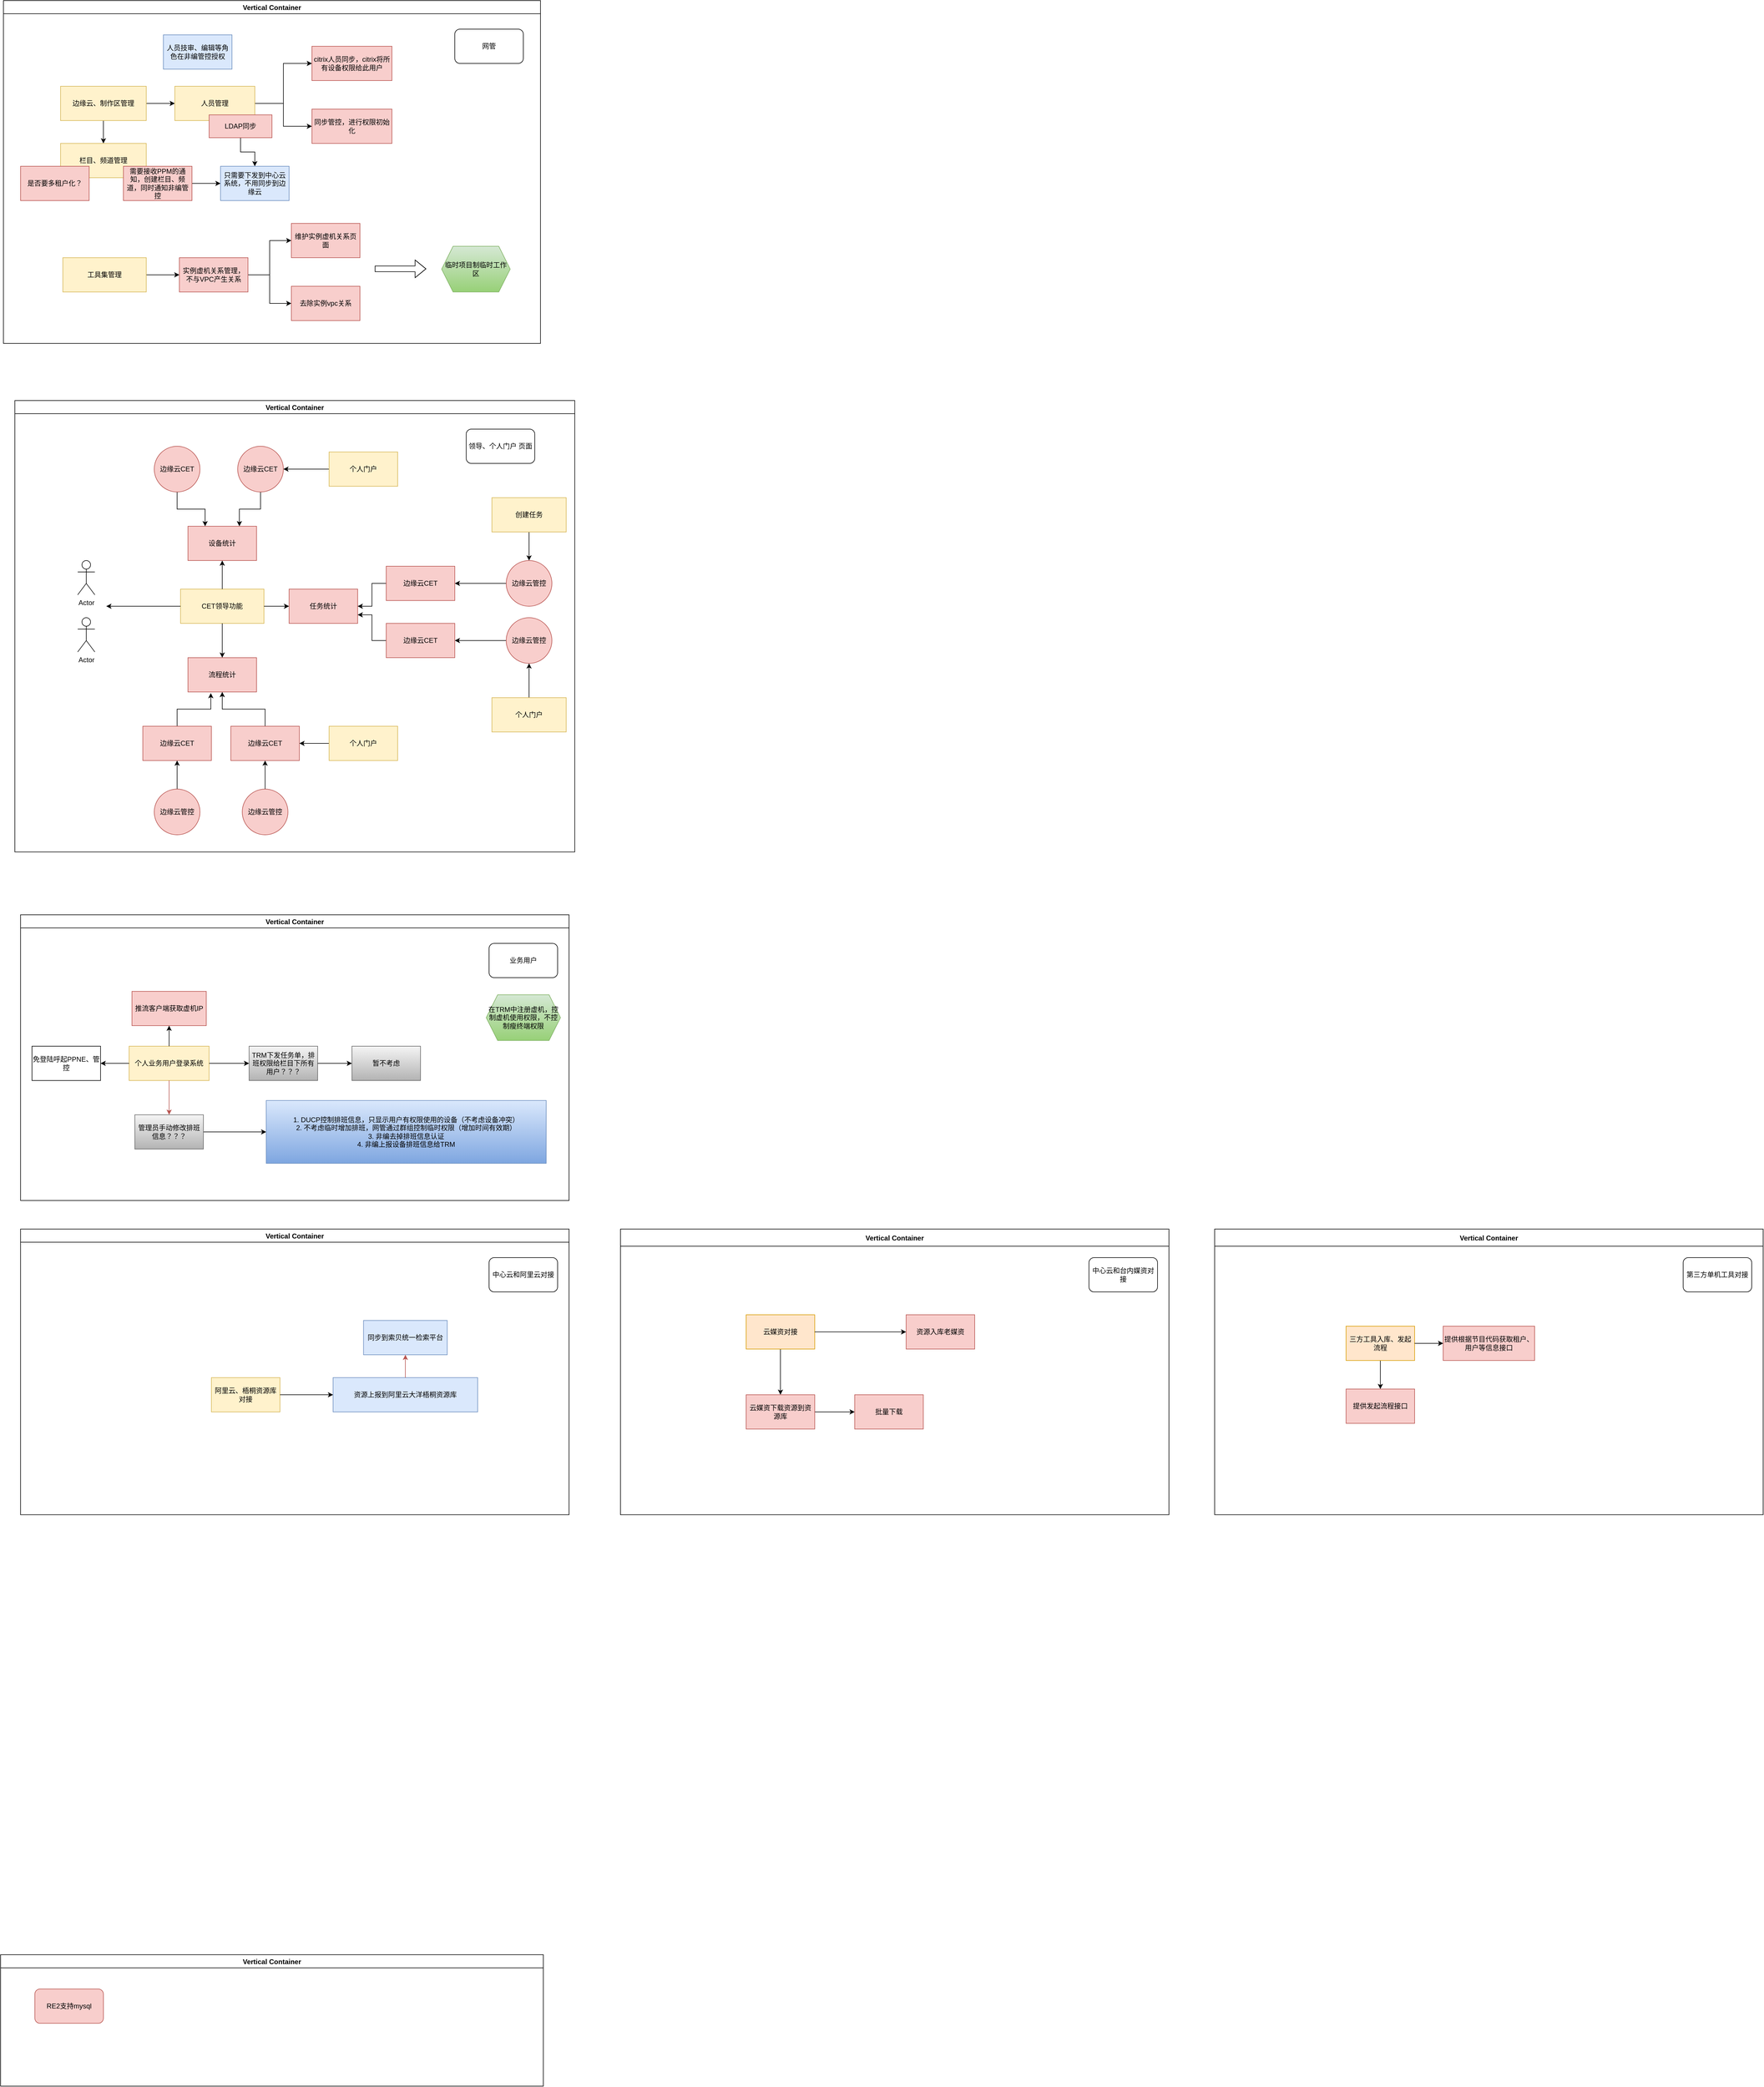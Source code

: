 <mxfile version="14.9.7" type="github">
  <diagram id="pr3Yv3HZAjAhcJfGRRTj" name="Page-1">
    <mxGraphModel dx="1422" dy="762" grid="1" gridSize="10" guides="1" tooltips="1" connect="1" arrows="1" fold="1" page="1" pageScale="1" pageWidth="827" pageHeight="1169" math="0" shadow="0">
      <root>
        <mxCell id="0" />
        <mxCell id="1" parent="0" />
        <mxCell id="z8GbKeVqfSj8ncmRfNg8-6" style="edgeStyle=orthogonalEdgeStyle;rounded=0;orthogonalLoop=1;jettySize=auto;html=1;exitX=0.5;exitY=1;exitDx=0;exitDy=0;entryX=0.5;entryY=0;entryDx=0;entryDy=0;" edge="1" parent="1" source="z8GbKeVqfSj8ncmRfNg8-1" target="z8GbKeVqfSj8ncmRfNg8-3">
          <mxGeometry relative="1" as="geometry" />
        </mxCell>
        <mxCell id="z8GbKeVqfSj8ncmRfNg8-10" style="edgeStyle=orthogonalEdgeStyle;rounded=0;orthogonalLoop=1;jettySize=auto;html=1;exitX=1;exitY=0.5;exitDx=0;exitDy=0;" edge="1" parent="1" source="z8GbKeVqfSj8ncmRfNg8-1" target="z8GbKeVqfSj8ncmRfNg8-8">
          <mxGeometry relative="1" as="geometry" />
        </mxCell>
        <mxCell id="z8GbKeVqfSj8ncmRfNg8-1" value="边缘云、制作区管理" style="rounded=0;whiteSpace=wrap;html=1;fillColor=#fff2cc;strokeColor=#d6b656;" vertex="1" parent="1">
          <mxGeometry x="230" y="180" width="150" height="60" as="geometry" />
        </mxCell>
        <mxCell id="z8GbKeVqfSj8ncmRfNg8-3" value="栏目、频道管理" style="rounded=0;whiteSpace=wrap;html=1;fillColor=#fff2cc;strokeColor=#d6b656;" vertex="1" parent="1">
          <mxGeometry x="230" y="280" width="150" height="60" as="geometry" />
        </mxCell>
        <mxCell id="z8GbKeVqfSj8ncmRfNg8-240" style="edgeStyle=orthogonalEdgeStyle;rounded=0;orthogonalLoop=1;jettySize=auto;html=1;exitX=1;exitY=0.5;exitDx=0;exitDy=0;entryX=0;entryY=0.5;entryDx=0;entryDy=0;" edge="1" parent="1" source="z8GbKeVqfSj8ncmRfNg8-7" target="z8GbKeVqfSj8ncmRfNg8-238">
          <mxGeometry relative="1" as="geometry" />
        </mxCell>
        <mxCell id="z8GbKeVqfSj8ncmRfNg8-7" value="需要接收PPM的通知，创建栏目、频道，同时通知非编管控" style="rounded=0;whiteSpace=wrap;html=1;fillColor=#f8cecc;strokeColor=#b85450;" vertex="1" parent="1">
          <mxGeometry x="340" y="320" width="120" height="60" as="geometry" />
        </mxCell>
        <mxCell id="z8GbKeVqfSj8ncmRfNg8-12" style="edgeStyle=orthogonalEdgeStyle;rounded=0;orthogonalLoop=1;jettySize=auto;html=1;exitX=1;exitY=0.5;exitDx=0;exitDy=0;entryX=0;entryY=0.5;entryDx=0;entryDy=0;" edge="1" parent="1" source="z8GbKeVqfSj8ncmRfNg8-8" target="z8GbKeVqfSj8ncmRfNg8-11">
          <mxGeometry relative="1" as="geometry" />
        </mxCell>
        <mxCell id="z8GbKeVqfSj8ncmRfNg8-17" value="" style="edgeStyle=orthogonalEdgeStyle;rounded=0;orthogonalLoop=1;jettySize=auto;html=1;" edge="1" parent="1" source="z8GbKeVqfSj8ncmRfNg8-8" target="z8GbKeVqfSj8ncmRfNg8-16">
          <mxGeometry relative="1" as="geometry" />
        </mxCell>
        <mxCell id="z8GbKeVqfSj8ncmRfNg8-8" value="人员管理" style="rounded=0;whiteSpace=wrap;html=1;fillColor=#fff2cc;strokeColor=#d6b656;" vertex="1" parent="1">
          <mxGeometry x="430" y="180" width="140" height="60" as="geometry" />
        </mxCell>
        <mxCell id="z8GbKeVqfSj8ncmRfNg8-239" style="edgeStyle=orthogonalEdgeStyle;rounded=0;orthogonalLoop=1;jettySize=auto;html=1;exitX=0.5;exitY=1;exitDx=0;exitDy=0;entryX=0.5;entryY=0;entryDx=0;entryDy=0;" edge="1" parent="1" source="z8GbKeVqfSj8ncmRfNg8-9" target="z8GbKeVqfSj8ncmRfNg8-238">
          <mxGeometry relative="1" as="geometry" />
        </mxCell>
        <mxCell id="z8GbKeVqfSj8ncmRfNg8-9" value="LDAP同步" style="rounded=0;whiteSpace=wrap;html=1;fillColor=#f8cecc;strokeColor=#b85450;" vertex="1" parent="1">
          <mxGeometry x="490" y="230" width="110" height="40" as="geometry" />
        </mxCell>
        <mxCell id="z8GbKeVqfSj8ncmRfNg8-11" value="citrix人员同步，citrix将所有设备权限给此用户" style="rounded=0;whiteSpace=wrap;html=1;fillColor=#f8cecc;strokeColor=#b85450;" vertex="1" parent="1">
          <mxGeometry x="670" y="110" width="140" height="60" as="geometry" />
        </mxCell>
        <mxCell id="z8GbKeVqfSj8ncmRfNg8-14" value="人员技审、编辑等角色在非编管控授权" style="rounded=0;whiteSpace=wrap;html=1;fillColor=#dae8fc;strokeColor=#6c8ebf;" vertex="1" parent="1">
          <mxGeometry x="410" y="90" width="120" height="60" as="geometry" />
        </mxCell>
        <mxCell id="z8GbKeVqfSj8ncmRfNg8-16" value="同步管控，进行权限初始化" style="rounded=0;whiteSpace=wrap;html=1;fillColor=#f8cecc;strokeColor=#b85450;" vertex="1" parent="1">
          <mxGeometry x="670" y="220" width="140" height="60" as="geometry" />
        </mxCell>
        <mxCell id="z8GbKeVqfSj8ncmRfNg8-21" style="edgeStyle=orthogonalEdgeStyle;rounded=0;orthogonalLoop=1;jettySize=auto;html=1;exitX=1;exitY=0.5;exitDx=0;exitDy=0;" edge="1" parent="1" source="z8GbKeVqfSj8ncmRfNg8-20" target="z8GbKeVqfSj8ncmRfNg8-22">
          <mxGeometry relative="1" as="geometry">
            <mxPoint x="424" y="510" as="targetPoint" />
          </mxGeometry>
        </mxCell>
        <mxCell id="z8GbKeVqfSj8ncmRfNg8-20" value="工具集管理" style="rounded=0;whiteSpace=wrap;html=1;fillColor=#fff2cc;strokeColor=#d6b656;" vertex="1" parent="1">
          <mxGeometry x="234" y="480" width="146" height="60" as="geometry" />
        </mxCell>
        <mxCell id="z8GbKeVqfSj8ncmRfNg8-24" style="edgeStyle=orthogonalEdgeStyle;rounded=0;orthogonalLoop=1;jettySize=auto;html=1;exitX=1;exitY=0.5;exitDx=0;exitDy=0;" edge="1" parent="1" source="z8GbKeVqfSj8ncmRfNg8-22" target="z8GbKeVqfSj8ncmRfNg8-25">
          <mxGeometry relative="1" as="geometry">
            <mxPoint x="654" y="450" as="targetPoint" />
          </mxGeometry>
        </mxCell>
        <mxCell id="z8GbKeVqfSj8ncmRfNg8-26" style="edgeStyle=orthogonalEdgeStyle;rounded=0;orthogonalLoop=1;jettySize=auto;html=1;exitX=1;exitY=0.5;exitDx=0;exitDy=0;" edge="1" parent="1" source="z8GbKeVqfSj8ncmRfNg8-22" target="z8GbKeVqfSj8ncmRfNg8-27">
          <mxGeometry relative="1" as="geometry">
            <mxPoint x="634" y="570" as="targetPoint" />
          </mxGeometry>
        </mxCell>
        <mxCell id="z8GbKeVqfSj8ncmRfNg8-22" value="实例虚机关系管理，不与VPC产生关系" style="rounded=0;whiteSpace=wrap;html=1;fillColor=#f8cecc;strokeColor=#b85450;" vertex="1" parent="1">
          <mxGeometry x="438" y="480" width="120" height="60" as="geometry" />
        </mxCell>
        <mxCell id="z8GbKeVqfSj8ncmRfNg8-25" value="维护实例虚机关系页面" style="rounded=0;whiteSpace=wrap;html=1;fillColor=#f8cecc;strokeColor=#b85450;" vertex="1" parent="1">
          <mxGeometry x="634" y="420" width="120" height="60" as="geometry" />
        </mxCell>
        <mxCell id="z8GbKeVqfSj8ncmRfNg8-27" value="去除实例vpc关系" style="rounded=0;whiteSpace=wrap;html=1;fillColor=#f8cecc;strokeColor=#b85450;" vertex="1" parent="1">
          <mxGeometry x="634" y="530" width="120" height="60" as="geometry" />
        </mxCell>
        <mxCell id="z8GbKeVqfSj8ncmRfNg8-30" value="Vertical Container" style="swimlane;" vertex="1" parent="1">
          <mxGeometry x="130" y="30" width="940" height="600" as="geometry" />
        </mxCell>
        <mxCell id="z8GbKeVqfSj8ncmRfNg8-23" value="网管" style="rounded=1;whiteSpace=wrap;html=1;" vertex="1" parent="z8GbKeVqfSj8ncmRfNg8-30">
          <mxGeometry x="790" y="50" width="120" height="60" as="geometry" />
        </mxCell>
        <mxCell id="z8GbKeVqfSj8ncmRfNg8-15" value="临时项目制临时工作区" style="shape=hexagon;perimeter=hexagonPerimeter2;whiteSpace=wrap;html=1;fixedSize=1;gradientColor=#97d077;fillColor=#d5e8d4;strokeColor=#82b366;" vertex="1" parent="z8GbKeVqfSj8ncmRfNg8-30">
          <mxGeometry x="767" y="430" width="120" height="80" as="geometry" />
        </mxCell>
        <mxCell id="z8GbKeVqfSj8ncmRfNg8-31" value="" style="shape=flexArrow;endArrow=classic;html=1;" edge="1" parent="z8GbKeVqfSj8ncmRfNg8-30">
          <mxGeometry width="50" height="50" relative="1" as="geometry">
            <mxPoint x="650" y="469.5" as="sourcePoint" />
            <mxPoint x="740" y="469.5" as="targetPoint" />
            <Array as="points">
              <mxPoint x="710" y="469.5" />
            </Array>
          </mxGeometry>
        </mxCell>
        <mxCell id="z8GbKeVqfSj8ncmRfNg8-13" value="是否要多租户化？" style="rounded=0;whiteSpace=wrap;html=1;fillColor=#f8cecc;strokeColor=#b85450;" vertex="1" parent="z8GbKeVqfSj8ncmRfNg8-30">
          <mxGeometry x="30" y="290" width="120" height="60" as="geometry" />
        </mxCell>
        <mxCell id="z8GbKeVqfSj8ncmRfNg8-238" value="只需要下发到中心云系统，不用同步到边缘云" style="rounded=0;whiteSpace=wrap;html=1;fillColor=#dae8fc;strokeColor=#6c8ebf;" vertex="1" parent="z8GbKeVqfSj8ncmRfNg8-30">
          <mxGeometry x="380" y="290" width="120" height="60" as="geometry" />
        </mxCell>
        <mxCell id="z8GbKeVqfSj8ncmRfNg8-32" value="Vertical Container" style="swimlane;" vertex="1" parent="1">
          <mxGeometry x="150" y="730" width="980" height="790" as="geometry" />
        </mxCell>
        <mxCell id="z8GbKeVqfSj8ncmRfNg8-33" value="领导、个人门户 页面" style="rounded=1;whiteSpace=wrap;html=1;" vertex="1" parent="z8GbKeVqfSj8ncmRfNg8-32">
          <mxGeometry x="790" y="50" width="120" height="60" as="geometry" />
        </mxCell>
        <mxCell id="z8GbKeVqfSj8ncmRfNg8-36" value="CET领导功能" style="rounded=0;whiteSpace=wrap;html=1;fillColor=#fff2cc;strokeColor=#d6b656;" vertex="1" parent="z8GbKeVqfSj8ncmRfNg8-32">
          <mxGeometry x="290" y="330" width="146" height="60" as="geometry" />
        </mxCell>
        <mxCell id="z8GbKeVqfSj8ncmRfNg8-38" value="设备统计" style="rounded=0;whiteSpace=wrap;html=1;fillColor=#f8cecc;strokeColor=#b85450;" vertex="1" parent="z8GbKeVqfSj8ncmRfNg8-32">
          <mxGeometry x="303" y="220" width="120" height="60" as="geometry" />
        </mxCell>
        <mxCell id="z8GbKeVqfSj8ncmRfNg8-37" style="edgeStyle=orthogonalEdgeStyle;rounded=0;orthogonalLoop=1;jettySize=auto;html=1;exitX=0.5;exitY=0;exitDx=0;exitDy=0;" edge="1" parent="z8GbKeVqfSj8ncmRfNg8-32" source="z8GbKeVqfSj8ncmRfNg8-36" target="z8GbKeVqfSj8ncmRfNg8-38">
          <mxGeometry relative="1" as="geometry">
            <mxPoint x="363" y="280" as="targetPoint" />
          </mxGeometry>
        </mxCell>
        <mxCell id="z8GbKeVqfSj8ncmRfNg8-40" value="任务统计" style="rounded=0;whiteSpace=wrap;html=1;fillColor=#f8cecc;strokeColor=#b85450;" vertex="1" parent="z8GbKeVqfSj8ncmRfNg8-32">
          <mxGeometry x="480" y="330" width="120" height="60" as="geometry" />
        </mxCell>
        <mxCell id="z8GbKeVqfSj8ncmRfNg8-39" style="edgeStyle=orthogonalEdgeStyle;rounded=0;orthogonalLoop=1;jettySize=auto;html=1;exitX=1;exitY=0.5;exitDx=0;exitDy=0;" edge="1" parent="z8GbKeVqfSj8ncmRfNg8-32" source="z8GbKeVqfSj8ncmRfNg8-36" target="z8GbKeVqfSj8ncmRfNg8-40">
          <mxGeometry relative="1" as="geometry">
            <mxPoint x="490" y="360" as="targetPoint" />
          </mxGeometry>
        </mxCell>
        <mxCell id="z8GbKeVqfSj8ncmRfNg8-42" value="流程统计" style="rounded=0;whiteSpace=wrap;html=1;fillColor=#f8cecc;strokeColor=#b85450;" vertex="1" parent="z8GbKeVqfSj8ncmRfNg8-32">
          <mxGeometry x="303" y="450" width="120" height="60" as="geometry" />
        </mxCell>
        <mxCell id="z8GbKeVqfSj8ncmRfNg8-41" style="edgeStyle=orthogonalEdgeStyle;rounded=0;orthogonalLoop=1;jettySize=auto;html=1;exitX=0.5;exitY=1;exitDx=0;exitDy=0;" edge="1" parent="z8GbKeVqfSj8ncmRfNg8-32" source="z8GbKeVqfSj8ncmRfNg8-36" target="z8GbKeVqfSj8ncmRfNg8-42">
          <mxGeometry relative="1" as="geometry">
            <mxPoint x="363" y="440" as="targetPoint" />
          </mxGeometry>
        </mxCell>
        <mxCell id="z8GbKeVqfSj8ncmRfNg8-50" style="edgeStyle=orthogonalEdgeStyle;rounded=0;orthogonalLoop=1;jettySize=auto;html=1;exitX=0;exitY=0.5;exitDx=0;exitDy=0;entryX=1;entryY=0.5;entryDx=0;entryDy=0;" edge="1" parent="z8GbKeVqfSj8ncmRfNg8-32" source="z8GbKeVqfSj8ncmRfNg8-43" target="z8GbKeVqfSj8ncmRfNg8-154">
          <mxGeometry relative="1" as="geometry">
            <mxPoint x="783.96" y="382.02" as="targetPoint" />
          </mxGeometry>
        </mxCell>
        <mxCell id="z8GbKeVqfSj8ncmRfNg8-43" value="边缘云管控" style="ellipse;whiteSpace=wrap;html=1;aspect=fixed;fillColor=#f8cecc;strokeColor=#b85450;" vertex="1" parent="z8GbKeVqfSj8ncmRfNg8-32">
          <mxGeometry x="860" y="380" width="80" height="80" as="geometry" />
        </mxCell>
        <mxCell id="z8GbKeVqfSj8ncmRfNg8-49" style="edgeStyle=orthogonalEdgeStyle;rounded=0;orthogonalLoop=1;jettySize=auto;html=1;exitX=0;exitY=0.5;exitDx=0;exitDy=0;entryX=1;entryY=0.5;entryDx=0;entryDy=0;" edge="1" parent="z8GbKeVqfSj8ncmRfNg8-32" source="z8GbKeVqfSj8ncmRfNg8-44" target="z8GbKeVqfSj8ncmRfNg8-83">
          <mxGeometry relative="1" as="geometry">
            <mxPoint x="780" y="345" as="targetPoint" />
          </mxGeometry>
        </mxCell>
        <mxCell id="z8GbKeVqfSj8ncmRfNg8-44" value="边缘云管控" style="ellipse;whiteSpace=wrap;html=1;aspect=fixed;fillColor=#f8cecc;strokeColor=#b85450;" vertex="1" parent="z8GbKeVqfSj8ncmRfNg8-32">
          <mxGeometry x="860" y="280" width="80" height="80" as="geometry" />
        </mxCell>
        <mxCell id="z8GbKeVqfSj8ncmRfNg8-47" style="edgeStyle=orthogonalEdgeStyle;rounded=0;orthogonalLoop=1;jettySize=auto;html=1;exitX=0.5;exitY=0;exitDx=0;exitDy=0;" edge="1" parent="z8GbKeVqfSj8ncmRfNg8-32" source="z8GbKeVqfSj8ncmRfNg8-45" target="z8GbKeVqfSj8ncmRfNg8-157">
          <mxGeometry relative="1" as="geometry">
            <mxPoint x="331" y="630" as="targetPoint" />
          </mxGeometry>
        </mxCell>
        <mxCell id="z8GbKeVqfSj8ncmRfNg8-45" value="边缘云管控" style="ellipse;whiteSpace=wrap;html=1;aspect=fixed;fillColor=#f8cecc;strokeColor=#b85450;" vertex="1" parent="z8GbKeVqfSj8ncmRfNg8-32">
          <mxGeometry x="244" y="680" width="80" height="80" as="geometry" />
        </mxCell>
        <mxCell id="z8GbKeVqfSj8ncmRfNg8-158" style="edgeStyle=orthogonalEdgeStyle;rounded=0;orthogonalLoop=1;jettySize=auto;html=1;exitX=0.5;exitY=0;exitDx=0;exitDy=0;entryX=0.5;entryY=1;entryDx=0;entryDy=0;" edge="1" parent="z8GbKeVqfSj8ncmRfNg8-32" source="z8GbKeVqfSj8ncmRfNg8-46" target="z8GbKeVqfSj8ncmRfNg8-85">
          <mxGeometry relative="1" as="geometry" />
        </mxCell>
        <mxCell id="z8GbKeVqfSj8ncmRfNg8-46" value="边缘云管控" style="ellipse;whiteSpace=wrap;html=1;aspect=fixed;fillColor=#f8cecc;strokeColor=#b85450;" vertex="1" parent="z8GbKeVqfSj8ncmRfNg8-32">
          <mxGeometry x="398" y="680" width="80" height="80" as="geometry" />
        </mxCell>
        <mxCell id="z8GbKeVqfSj8ncmRfNg8-53" style="edgeStyle=orthogonalEdgeStyle;rounded=0;orthogonalLoop=1;jettySize=auto;html=1;exitX=0.5;exitY=1;exitDx=0;exitDy=0;entryX=0.25;entryY=0;entryDx=0;entryDy=0;" edge="1" parent="z8GbKeVqfSj8ncmRfNg8-32" source="z8GbKeVqfSj8ncmRfNg8-51" target="z8GbKeVqfSj8ncmRfNg8-38">
          <mxGeometry relative="1" as="geometry" />
        </mxCell>
        <mxCell id="z8GbKeVqfSj8ncmRfNg8-51" value="边缘云CET" style="ellipse;whiteSpace=wrap;html=1;aspect=fixed;fillColor=#f8cecc;strokeColor=#b85450;" vertex="1" parent="z8GbKeVqfSj8ncmRfNg8-32">
          <mxGeometry x="244" y="80" width="80" height="80" as="geometry" />
        </mxCell>
        <mxCell id="z8GbKeVqfSj8ncmRfNg8-54" style="edgeStyle=orthogonalEdgeStyle;rounded=0;orthogonalLoop=1;jettySize=auto;html=1;exitX=0.5;exitY=1;exitDx=0;exitDy=0;entryX=0.75;entryY=0;entryDx=0;entryDy=0;" edge="1" parent="z8GbKeVqfSj8ncmRfNg8-32" source="z8GbKeVqfSj8ncmRfNg8-52" target="z8GbKeVqfSj8ncmRfNg8-38">
          <mxGeometry relative="1" as="geometry" />
        </mxCell>
        <mxCell id="z8GbKeVqfSj8ncmRfNg8-52" value="边缘云CET" style="ellipse;whiteSpace=wrap;html=1;aspect=fixed;fillColor=#f8cecc;strokeColor=#b85450;" vertex="1" parent="z8GbKeVqfSj8ncmRfNg8-32">
          <mxGeometry x="390" y="80" width="80" height="80" as="geometry" />
        </mxCell>
        <mxCell id="z8GbKeVqfSj8ncmRfNg8-81" value="Actor" style="shape=umlActor;verticalLabelPosition=bottom;verticalAlign=top;html=1;outlineConnect=0;" vertex="1" parent="z8GbKeVqfSj8ncmRfNg8-32">
          <mxGeometry x="110" y="280" width="30" height="60" as="geometry" />
        </mxCell>
        <mxCell id="z8GbKeVqfSj8ncmRfNg8-82" value="Actor" style="shape=umlActor;verticalLabelPosition=bottom;verticalAlign=top;html=1;outlineConnect=0;" vertex="1" parent="z8GbKeVqfSj8ncmRfNg8-32">
          <mxGeometry x="110" y="380" width="30" height="60" as="geometry" />
        </mxCell>
        <mxCell id="z8GbKeVqfSj8ncmRfNg8-84" style="edgeStyle=orthogonalEdgeStyle;rounded=0;orthogonalLoop=1;jettySize=auto;html=1;exitX=0;exitY=0.5;exitDx=0;exitDy=0;entryX=1;entryY=0.5;entryDx=0;entryDy=0;" edge="1" parent="z8GbKeVqfSj8ncmRfNg8-32" source="z8GbKeVqfSj8ncmRfNg8-83" target="z8GbKeVqfSj8ncmRfNg8-40">
          <mxGeometry relative="1" as="geometry" />
        </mxCell>
        <mxCell id="z8GbKeVqfSj8ncmRfNg8-83" value="边缘云CET" style="rounded=0;whiteSpace=wrap;html=1;fillColor=#f8cecc;strokeColor=#b85450;" vertex="1" parent="z8GbKeVqfSj8ncmRfNg8-32">
          <mxGeometry x="650" y="290" width="120" height="60" as="geometry" />
        </mxCell>
        <mxCell id="z8GbKeVqfSj8ncmRfNg8-86" style="edgeStyle=orthogonalEdgeStyle;rounded=0;orthogonalLoop=1;jettySize=auto;html=1;exitX=0.5;exitY=0;exitDx=0;exitDy=0;entryX=0.5;entryY=1;entryDx=0;entryDy=0;" edge="1" parent="z8GbKeVqfSj8ncmRfNg8-32" source="z8GbKeVqfSj8ncmRfNg8-85" target="z8GbKeVqfSj8ncmRfNg8-42">
          <mxGeometry relative="1" as="geometry" />
        </mxCell>
        <mxCell id="z8GbKeVqfSj8ncmRfNg8-85" value="边缘云CET" style="rounded=0;whiteSpace=wrap;html=1;fillColor=#f8cecc;strokeColor=#b85450;" vertex="1" parent="z8GbKeVqfSj8ncmRfNg8-32">
          <mxGeometry x="378" y="570" width="120" height="60" as="geometry" />
        </mxCell>
        <mxCell id="z8GbKeVqfSj8ncmRfNg8-156" style="edgeStyle=orthogonalEdgeStyle;rounded=0;orthogonalLoop=1;jettySize=auto;html=1;exitX=0.5;exitY=0;exitDx=0;exitDy=0;entryX=0.5;entryY=1;entryDx=0;entryDy=0;" edge="1" parent="z8GbKeVqfSj8ncmRfNg8-32" source="z8GbKeVqfSj8ncmRfNg8-87" target="z8GbKeVqfSj8ncmRfNg8-43">
          <mxGeometry relative="1" as="geometry" />
        </mxCell>
        <mxCell id="z8GbKeVqfSj8ncmRfNg8-87" value="个人门户" style="rounded=0;whiteSpace=wrap;html=1;fillColor=#fff2cc;strokeColor=#d6b656;" vertex="1" parent="z8GbKeVqfSj8ncmRfNg8-32">
          <mxGeometry x="835" y="520" width="130" height="60" as="geometry" />
        </mxCell>
        <mxCell id="z8GbKeVqfSj8ncmRfNg8-119" style="edgeStyle=orthogonalEdgeStyle;rounded=0;orthogonalLoop=1;jettySize=auto;html=1;exitX=0;exitY=0.5;exitDx=0;exitDy=0;entryX=1;entryY=0.5;entryDx=0;entryDy=0;" edge="1" parent="z8GbKeVqfSj8ncmRfNg8-32" source="z8GbKeVqfSj8ncmRfNg8-118" target="z8GbKeVqfSj8ncmRfNg8-85">
          <mxGeometry relative="1" as="geometry" />
        </mxCell>
        <mxCell id="z8GbKeVqfSj8ncmRfNg8-118" value="个人门户" style="rounded=0;whiteSpace=wrap;html=1;fillColor=#fff2cc;strokeColor=#d6b656;" vertex="1" parent="z8GbKeVqfSj8ncmRfNg8-32">
          <mxGeometry x="550" y="570" width="120" height="60" as="geometry" />
        </mxCell>
        <mxCell id="z8GbKeVqfSj8ncmRfNg8-121" style="edgeStyle=orthogonalEdgeStyle;rounded=0;orthogonalLoop=1;jettySize=auto;html=1;exitX=0;exitY=0.5;exitDx=0;exitDy=0;entryX=1;entryY=0.5;entryDx=0;entryDy=0;" edge="1" parent="z8GbKeVqfSj8ncmRfNg8-32" source="z8GbKeVqfSj8ncmRfNg8-120" target="z8GbKeVqfSj8ncmRfNg8-52">
          <mxGeometry relative="1" as="geometry" />
        </mxCell>
        <mxCell id="z8GbKeVqfSj8ncmRfNg8-120" value="个人门户" style="rounded=0;whiteSpace=wrap;html=1;fillColor=#fff2cc;strokeColor=#d6b656;" vertex="1" parent="z8GbKeVqfSj8ncmRfNg8-32">
          <mxGeometry x="550" y="90" width="120" height="60" as="geometry" />
        </mxCell>
        <mxCell id="z8GbKeVqfSj8ncmRfNg8-155" style="edgeStyle=orthogonalEdgeStyle;rounded=0;orthogonalLoop=1;jettySize=auto;html=1;exitX=0;exitY=0.5;exitDx=0;exitDy=0;entryX=1;entryY=0.75;entryDx=0;entryDy=0;" edge="1" parent="z8GbKeVqfSj8ncmRfNg8-32" source="z8GbKeVqfSj8ncmRfNg8-154" target="z8GbKeVqfSj8ncmRfNg8-40">
          <mxGeometry relative="1" as="geometry" />
        </mxCell>
        <mxCell id="z8GbKeVqfSj8ncmRfNg8-154" value="边缘云CET" style="rounded=0;whiteSpace=wrap;html=1;fillColor=#f8cecc;strokeColor=#b85450;" vertex="1" parent="z8GbKeVqfSj8ncmRfNg8-32">
          <mxGeometry x="650" y="390" width="120" height="60" as="geometry" />
        </mxCell>
        <mxCell id="z8GbKeVqfSj8ncmRfNg8-159" style="edgeStyle=orthogonalEdgeStyle;rounded=0;orthogonalLoop=1;jettySize=auto;html=1;exitX=0.5;exitY=0;exitDx=0;exitDy=0;entryX=0.333;entryY=1.033;entryDx=0;entryDy=0;entryPerimeter=0;" edge="1" parent="z8GbKeVqfSj8ncmRfNg8-32" source="z8GbKeVqfSj8ncmRfNg8-157" target="z8GbKeVqfSj8ncmRfNg8-42">
          <mxGeometry relative="1" as="geometry" />
        </mxCell>
        <mxCell id="z8GbKeVqfSj8ncmRfNg8-157" value="边缘云CET" style="rounded=0;whiteSpace=wrap;html=1;fillColor=#f8cecc;strokeColor=#b85450;" vertex="1" parent="z8GbKeVqfSj8ncmRfNg8-32">
          <mxGeometry x="224" y="570" width="120" height="60" as="geometry" />
        </mxCell>
        <mxCell id="z8GbKeVqfSj8ncmRfNg8-242" style="edgeStyle=orthogonalEdgeStyle;rounded=0;orthogonalLoop=1;jettySize=auto;html=1;exitX=0.5;exitY=1;exitDx=0;exitDy=0;" edge="1" parent="z8GbKeVqfSj8ncmRfNg8-32" source="z8GbKeVqfSj8ncmRfNg8-241" target="z8GbKeVqfSj8ncmRfNg8-44">
          <mxGeometry relative="1" as="geometry" />
        </mxCell>
        <mxCell id="z8GbKeVqfSj8ncmRfNg8-241" value="创建任务" style="rounded=0;whiteSpace=wrap;html=1;fillColor=#fff2cc;strokeColor=#d6b656;" vertex="1" parent="z8GbKeVqfSj8ncmRfNg8-32">
          <mxGeometry x="835" y="170" width="130" height="60" as="geometry" />
        </mxCell>
        <mxCell id="z8GbKeVqfSj8ncmRfNg8-55" style="edgeStyle=orthogonalEdgeStyle;rounded=0;orthogonalLoop=1;jettySize=auto;html=1;exitX=0;exitY=0.5;exitDx=0;exitDy=0;" edge="1" parent="1" source="z8GbKeVqfSj8ncmRfNg8-36">
          <mxGeometry relative="1" as="geometry">
            <mxPoint x="310" y="1090" as="targetPoint" />
          </mxGeometry>
        </mxCell>
        <mxCell id="z8GbKeVqfSj8ncmRfNg8-160" value="Vertical Container" style="swimlane;" vertex="1" parent="1">
          <mxGeometry x="125" y="3450" width="950" height="230" as="geometry" />
        </mxCell>
        <mxCell id="z8GbKeVqfSj8ncmRfNg8-161" value="RE2支持mysql" style="rounded=1;whiteSpace=wrap;html=1;fillColor=#f8cecc;strokeColor=#b85450;" vertex="1" parent="z8GbKeVqfSj8ncmRfNg8-160">
          <mxGeometry x="60" y="60" width="120" height="60" as="geometry" />
        </mxCell>
        <mxCell id="z8GbKeVqfSj8ncmRfNg8-164" value="Vertical Container" style="swimlane;" vertex="1" parent="1">
          <mxGeometry x="160" y="1630" width="960" height="500" as="geometry" />
        </mxCell>
        <mxCell id="z8GbKeVqfSj8ncmRfNg8-166" value="业务用户" style="rounded=1;whiteSpace=wrap;html=1;" vertex="1" parent="z8GbKeVqfSj8ncmRfNg8-164">
          <mxGeometry x="820" y="50" width="120" height="60" as="geometry" />
        </mxCell>
        <mxCell id="z8GbKeVqfSj8ncmRfNg8-167" value="在TRM中注册虚机，控制虚机使用权限，不控制瘦终端权限" style="shape=hexagon;perimeter=hexagonPerimeter2;whiteSpace=wrap;html=1;fixedSize=1;gradientColor=#97d077;fillColor=#d5e8d4;strokeColor=#82b366;" vertex="1" parent="z8GbKeVqfSj8ncmRfNg8-164">
          <mxGeometry x="815" y="140" width="130" height="80" as="geometry" />
        </mxCell>
        <mxCell id="z8GbKeVqfSj8ncmRfNg8-168" value="个人业务用户登录系统" style="rounded=0;whiteSpace=wrap;html=1;fillColor=#fff2cc;strokeColor=#d6b656;" vertex="1" parent="z8GbKeVqfSj8ncmRfNg8-164">
          <mxGeometry x="190" y="230" width="140" height="60" as="geometry" />
        </mxCell>
        <mxCell id="z8GbKeVqfSj8ncmRfNg8-170" value="推流客户端获取虚机IP" style="rounded=0;whiteSpace=wrap;html=1;fillColor=#f8cecc;strokeColor=#b85450;" vertex="1" parent="z8GbKeVqfSj8ncmRfNg8-164">
          <mxGeometry x="195" y="134" width="130" height="60" as="geometry" />
        </mxCell>
        <mxCell id="z8GbKeVqfSj8ncmRfNg8-169" style="edgeStyle=orthogonalEdgeStyle;rounded=0;orthogonalLoop=1;jettySize=auto;html=1;exitX=0.5;exitY=0;exitDx=0;exitDy=0;" edge="1" parent="z8GbKeVqfSj8ncmRfNg8-164" source="z8GbKeVqfSj8ncmRfNg8-168" target="z8GbKeVqfSj8ncmRfNg8-170">
          <mxGeometry relative="1" as="geometry">
            <mxPoint x="260" y="170" as="targetPoint" />
          </mxGeometry>
        </mxCell>
        <mxCell id="z8GbKeVqfSj8ncmRfNg8-172" value="TRM下发任务单，排班权限给栏目下所有用户？？？" style="rounded=0;whiteSpace=wrap;html=1;fillColor=#f5f5f5;strokeColor=#666666;gradientColor=#b3b3b3;" vertex="1" parent="z8GbKeVqfSj8ncmRfNg8-164">
          <mxGeometry x="400" y="230" width="120" height="60" as="geometry" />
        </mxCell>
        <mxCell id="z8GbKeVqfSj8ncmRfNg8-171" style="edgeStyle=orthogonalEdgeStyle;rounded=0;orthogonalLoop=1;jettySize=auto;html=1;exitX=1;exitY=0.5;exitDx=0;exitDy=0;entryX=0;entryY=0.5;entryDx=0;entryDy=0;" edge="1" parent="z8GbKeVqfSj8ncmRfNg8-164" source="z8GbKeVqfSj8ncmRfNg8-168" target="z8GbKeVqfSj8ncmRfNg8-172">
          <mxGeometry relative="1" as="geometry">
            <mxPoint x="380" y="260" as="targetPoint" />
          </mxGeometry>
        </mxCell>
        <mxCell id="z8GbKeVqfSj8ncmRfNg8-176" value="暂不考虑" style="rounded=0;whiteSpace=wrap;html=1;gradientColor=#b3b3b3;fillColor=#f5f5f5;strokeColor=#666666;" vertex="1" parent="z8GbKeVqfSj8ncmRfNg8-164">
          <mxGeometry x="580" y="230" width="120" height="60" as="geometry" />
        </mxCell>
        <mxCell id="z8GbKeVqfSj8ncmRfNg8-174" style="edgeStyle=orthogonalEdgeStyle;rounded=0;orthogonalLoop=1;jettySize=auto;html=1;exitX=1;exitY=0.5;exitDx=0;exitDy=0;" edge="1" parent="z8GbKeVqfSj8ncmRfNg8-164" source="z8GbKeVqfSj8ncmRfNg8-172" target="z8GbKeVqfSj8ncmRfNg8-176">
          <mxGeometry relative="1" as="geometry">
            <mxPoint x="540" y="260" as="targetPoint" />
          </mxGeometry>
        </mxCell>
        <mxCell id="z8GbKeVqfSj8ncmRfNg8-180" style="edgeStyle=orthogonalEdgeStyle;rounded=0;orthogonalLoop=1;jettySize=auto;html=1;exitX=1;exitY=0.5;exitDx=0;exitDy=0;entryX=0;entryY=0.5;entryDx=0;entryDy=0;" edge="1" parent="z8GbKeVqfSj8ncmRfNg8-164" source="z8GbKeVqfSj8ncmRfNg8-178" target="z8GbKeVqfSj8ncmRfNg8-179">
          <mxGeometry relative="1" as="geometry" />
        </mxCell>
        <mxCell id="z8GbKeVqfSj8ncmRfNg8-178" value="管理员手动修改排班信息？？？" style="rounded=0;whiteSpace=wrap;html=1;fillColor=#f5f5f5;strokeColor=#666666;gradientColor=#b3b3b3;" vertex="1" parent="z8GbKeVqfSj8ncmRfNg8-164">
          <mxGeometry x="200" y="350" width="120" height="60" as="geometry" />
        </mxCell>
        <mxCell id="z8GbKeVqfSj8ncmRfNg8-177" style="edgeStyle=orthogonalEdgeStyle;rounded=0;orthogonalLoop=1;jettySize=auto;html=1;exitX=0.5;exitY=1;exitDx=0;exitDy=0;gradientColor=#ea6b66;fillColor=#f8cecc;strokeColor=#b85450;" edge="1" parent="z8GbKeVqfSj8ncmRfNg8-164" source="z8GbKeVqfSj8ncmRfNg8-168" target="z8GbKeVqfSj8ncmRfNg8-178">
          <mxGeometry relative="1" as="geometry">
            <mxPoint x="260" y="340" as="targetPoint" />
          </mxGeometry>
        </mxCell>
        <mxCell id="z8GbKeVqfSj8ncmRfNg8-179" value="1. DUCP控制排班信息，只显示用户有权限使用的设备（不考虑设备冲突）&lt;br&gt;2. 不考虑临时增加排班，网管通过群组控制临时权限（增加时间有效期）&lt;br&gt;3. 非编去掉排班信息认证&lt;br&gt;4. 非编上报设备排班信息给TRM" style="rounded=0;whiteSpace=wrap;html=1;gradientColor=#7ea6e0;fillColor=#dae8fc;strokeColor=#6c8ebf;" vertex="1" parent="z8GbKeVqfSj8ncmRfNg8-164">
          <mxGeometry x="430" y="325" width="490" height="110" as="geometry" />
        </mxCell>
        <mxCell id="z8GbKeVqfSj8ncmRfNg8-182" value="免登陆呼起PPNE、管控" style="rounded=0;whiteSpace=wrap;html=1;" vertex="1" parent="z8GbKeVqfSj8ncmRfNg8-164">
          <mxGeometry x="20" y="230" width="120" height="60" as="geometry" />
        </mxCell>
        <mxCell id="z8GbKeVqfSj8ncmRfNg8-181" style="edgeStyle=orthogonalEdgeStyle;rounded=0;orthogonalLoop=1;jettySize=auto;html=1;exitX=0;exitY=0.5;exitDx=0;exitDy=0;" edge="1" parent="z8GbKeVqfSj8ncmRfNg8-164" source="z8GbKeVqfSj8ncmRfNg8-168" target="z8GbKeVqfSj8ncmRfNg8-182">
          <mxGeometry relative="1" as="geometry">
            <mxPoint x="150" y="260" as="targetPoint" />
          </mxGeometry>
        </mxCell>
        <mxCell id="z8GbKeVqfSj8ncmRfNg8-215" value="Vertical Container" style="swimlane;startSize=30;" vertex="1" parent="1">
          <mxGeometry x="1210" y="2180" width="960" height="500" as="geometry" />
        </mxCell>
        <mxCell id="z8GbKeVqfSj8ncmRfNg8-216" value="中心云和台内媒资对接" style="rounded=1;whiteSpace=wrap;html=1;" vertex="1" parent="z8GbKeVqfSj8ncmRfNg8-215">
          <mxGeometry x="820" y="50" width="120" height="60" as="geometry" />
        </mxCell>
        <mxCell id="z8GbKeVqfSj8ncmRfNg8-228" style="edgeStyle=orthogonalEdgeStyle;rounded=0;orthogonalLoop=1;jettySize=auto;html=1;exitX=0.5;exitY=1;exitDx=0;exitDy=0;entryX=0.5;entryY=0;entryDx=0;entryDy=0;" edge="1" parent="z8GbKeVqfSj8ncmRfNg8-215" source="z8GbKeVqfSj8ncmRfNg8-224" target="z8GbKeVqfSj8ncmRfNg8-227">
          <mxGeometry relative="1" as="geometry" />
        </mxCell>
        <mxCell id="z8GbKeVqfSj8ncmRfNg8-224" value="云媒资对接" style="rounded=0;whiteSpace=wrap;html=1;fillColor=#ffe6cc;strokeColor=#d79b00;" vertex="1" parent="z8GbKeVqfSj8ncmRfNg8-215">
          <mxGeometry x="220" y="150" width="120" height="60" as="geometry" />
        </mxCell>
        <mxCell id="z8GbKeVqfSj8ncmRfNg8-225" value="资源入库老媒资" style="rounded=0;whiteSpace=wrap;html=1;fillColor=#f8cecc;strokeColor=#b85450;" vertex="1" parent="z8GbKeVqfSj8ncmRfNg8-215">
          <mxGeometry x="500" y="150" width="120" height="60" as="geometry" />
        </mxCell>
        <mxCell id="z8GbKeVqfSj8ncmRfNg8-226" style="edgeStyle=orthogonalEdgeStyle;rounded=0;orthogonalLoop=1;jettySize=auto;html=1;exitX=1;exitY=0.5;exitDx=0;exitDy=0;entryX=0;entryY=0.5;entryDx=0;entryDy=0;" edge="1" parent="z8GbKeVqfSj8ncmRfNg8-215" source="z8GbKeVqfSj8ncmRfNg8-224" target="z8GbKeVqfSj8ncmRfNg8-225">
          <mxGeometry relative="1" as="geometry">
            <mxPoint x="490" y="190" as="targetPoint" />
          </mxGeometry>
        </mxCell>
        <mxCell id="z8GbKeVqfSj8ncmRfNg8-230" style="edgeStyle=orthogonalEdgeStyle;rounded=0;orthogonalLoop=1;jettySize=auto;html=1;exitX=1;exitY=0.5;exitDx=0;exitDy=0;" edge="1" parent="z8GbKeVqfSj8ncmRfNg8-215" source="z8GbKeVqfSj8ncmRfNg8-227" target="z8GbKeVqfSj8ncmRfNg8-229">
          <mxGeometry relative="1" as="geometry" />
        </mxCell>
        <mxCell id="z8GbKeVqfSj8ncmRfNg8-227" value="云媒资下载资源到资源库" style="rounded=0;whiteSpace=wrap;html=1;fillColor=#f8cecc;strokeColor=#b85450;" vertex="1" parent="z8GbKeVqfSj8ncmRfNg8-215">
          <mxGeometry x="220" y="290" width="120" height="60" as="geometry" />
        </mxCell>
        <mxCell id="z8GbKeVqfSj8ncmRfNg8-229" value="批量下载" style="rounded=0;whiteSpace=wrap;html=1;fillColor=#f8cecc;strokeColor=#b85450;" vertex="1" parent="z8GbKeVqfSj8ncmRfNg8-215">
          <mxGeometry x="410" y="290" width="120" height="60" as="geometry" />
        </mxCell>
        <mxCell id="z8GbKeVqfSj8ncmRfNg8-217" value="Vertical Container" style="swimlane;startSize=30;" vertex="1" parent="1">
          <mxGeometry x="2250" y="2180" width="960" height="500" as="geometry" />
        </mxCell>
        <mxCell id="z8GbKeVqfSj8ncmRfNg8-218" value="第三方单机工具对接" style="rounded=1;whiteSpace=wrap;html=1;" vertex="1" parent="z8GbKeVqfSj8ncmRfNg8-217">
          <mxGeometry x="820" y="50" width="120" height="60" as="geometry" />
        </mxCell>
        <mxCell id="z8GbKeVqfSj8ncmRfNg8-223" style="edgeStyle=orthogonalEdgeStyle;rounded=0;orthogonalLoop=1;jettySize=auto;html=1;exitX=0.5;exitY=1;exitDx=0;exitDy=0;" edge="1" parent="z8GbKeVqfSj8ncmRfNg8-217" source="z8GbKeVqfSj8ncmRfNg8-219" target="z8GbKeVqfSj8ncmRfNg8-222">
          <mxGeometry relative="1" as="geometry" />
        </mxCell>
        <mxCell id="z8GbKeVqfSj8ncmRfNg8-219" value="三方工具入库、发起流程" style="rounded=0;whiteSpace=wrap;html=1;fillColor=#ffe6cc;strokeColor=#d79b00;" vertex="1" parent="z8GbKeVqfSj8ncmRfNg8-217">
          <mxGeometry x="230" y="170" width="120" height="60" as="geometry" />
        </mxCell>
        <mxCell id="z8GbKeVqfSj8ncmRfNg8-221" value="提供根据节目代码获取租户、用户等信息接口" style="rounded=0;whiteSpace=wrap;html=1;fillColor=#f8cecc;strokeColor=#b85450;" vertex="1" parent="z8GbKeVqfSj8ncmRfNg8-217">
          <mxGeometry x="400" y="170" width="160" height="60" as="geometry" />
        </mxCell>
        <mxCell id="z8GbKeVqfSj8ncmRfNg8-220" style="edgeStyle=orthogonalEdgeStyle;rounded=0;orthogonalLoop=1;jettySize=auto;html=1;exitX=1;exitY=0.5;exitDx=0;exitDy=0;" edge="1" parent="z8GbKeVqfSj8ncmRfNg8-217" source="z8GbKeVqfSj8ncmRfNg8-219" target="z8GbKeVqfSj8ncmRfNg8-221">
          <mxGeometry relative="1" as="geometry">
            <mxPoint x="400" y="200" as="targetPoint" />
          </mxGeometry>
        </mxCell>
        <mxCell id="z8GbKeVqfSj8ncmRfNg8-222" value="提供发起流程接口" style="rounded=0;whiteSpace=wrap;html=1;fillColor=#f8cecc;strokeColor=#b85450;" vertex="1" parent="z8GbKeVqfSj8ncmRfNg8-217">
          <mxGeometry x="230" y="280" width="120" height="60" as="geometry" />
        </mxCell>
        <mxCell id="z8GbKeVqfSj8ncmRfNg8-231" value="Vertical Container" style="swimlane;" vertex="1" parent="1">
          <mxGeometry x="160" y="2180" width="960" height="500" as="geometry" />
        </mxCell>
        <mxCell id="z8GbKeVqfSj8ncmRfNg8-232" value="中心云和阿里云对接" style="rounded=1;whiteSpace=wrap;html=1;" vertex="1" parent="z8GbKeVqfSj8ncmRfNg8-231">
          <mxGeometry x="820" y="50" width="120" height="60" as="geometry" />
        </mxCell>
        <mxCell id="z8GbKeVqfSj8ncmRfNg8-233" value="阿里云、梧桐资源库对接" style="rounded=0;whiteSpace=wrap;html=1;fillColor=#fff2cc;strokeColor=#d6b656;" vertex="1" parent="z8GbKeVqfSj8ncmRfNg8-231">
          <mxGeometry x="334" y="260" width="120" height="60" as="geometry" />
        </mxCell>
        <mxCell id="z8GbKeVqfSj8ncmRfNg8-235" value="资源上报到阿里云大洋梧桐资源库" style="rounded=0;whiteSpace=wrap;html=1;fillColor=#dae8fc;strokeColor=#6c8ebf;" vertex="1" parent="z8GbKeVqfSj8ncmRfNg8-231">
          <mxGeometry x="547" y="260" width="253" height="60" as="geometry" />
        </mxCell>
        <mxCell id="z8GbKeVqfSj8ncmRfNg8-234" style="edgeStyle=orthogonalEdgeStyle;rounded=0;orthogonalLoop=1;jettySize=auto;html=1;exitX=1;exitY=0.5;exitDx=0;exitDy=0;" edge="1" parent="z8GbKeVqfSj8ncmRfNg8-231" source="z8GbKeVqfSj8ncmRfNg8-233" target="z8GbKeVqfSj8ncmRfNg8-235">
          <mxGeometry relative="1" as="geometry">
            <mxPoint x="510" y="290" as="targetPoint" />
          </mxGeometry>
        </mxCell>
        <mxCell id="z8GbKeVqfSj8ncmRfNg8-237" value="同步到索贝统一检索平台" style="rounded=0;whiteSpace=wrap;html=1;fillColor=#dae8fc;strokeColor=#6c8ebf;" vertex="1" parent="z8GbKeVqfSj8ncmRfNg8-231">
          <mxGeometry x="600.25" y="160" width="146.5" height="60" as="geometry" />
        </mxCell>
        <mxCell id="z8GbKeVqfSj8ncmRfNg8-236" style="edgeStyle=orthogonalEdgeStyle;rounded=0;orthogonalLoop=1;jettySize=auto;html=1;exitX=0.5;exitY=0;exitDx=0;exitDy=0;fillColor=#f8cecc;strokeColor=#b85450;" edge="1" parent="z8GbKeVqfSj8ncmRfNg8-231" source="z8GbKeVqfSj8ncmRfNg8-235" target="z8GbKeVqfSj8ncmRfNg8-237">
          <mxGeometry relative="1" as="geometry">
            <mxPoint x="674" y="220" as="targetPoint" />
          </mxGeometry>
        </mxCell>
      </root>
    </mxGraphModel>
  </diagram>
</mxfile>
